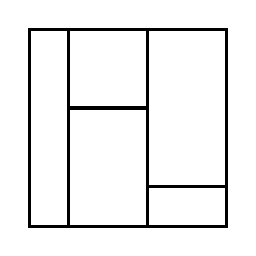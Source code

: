 \begin{tikzpicture}[very thick, scale=.5]
    \draw (0,0) rectangle (1,5);
    \draw (1,3) rectangle (3,5);
    \draw (1,0) rectangle (3,3);
    \draw (3,1) rectangle (5,5);
    \draw (3,0) rectangle (5,1);
\end{tikzpicture}
